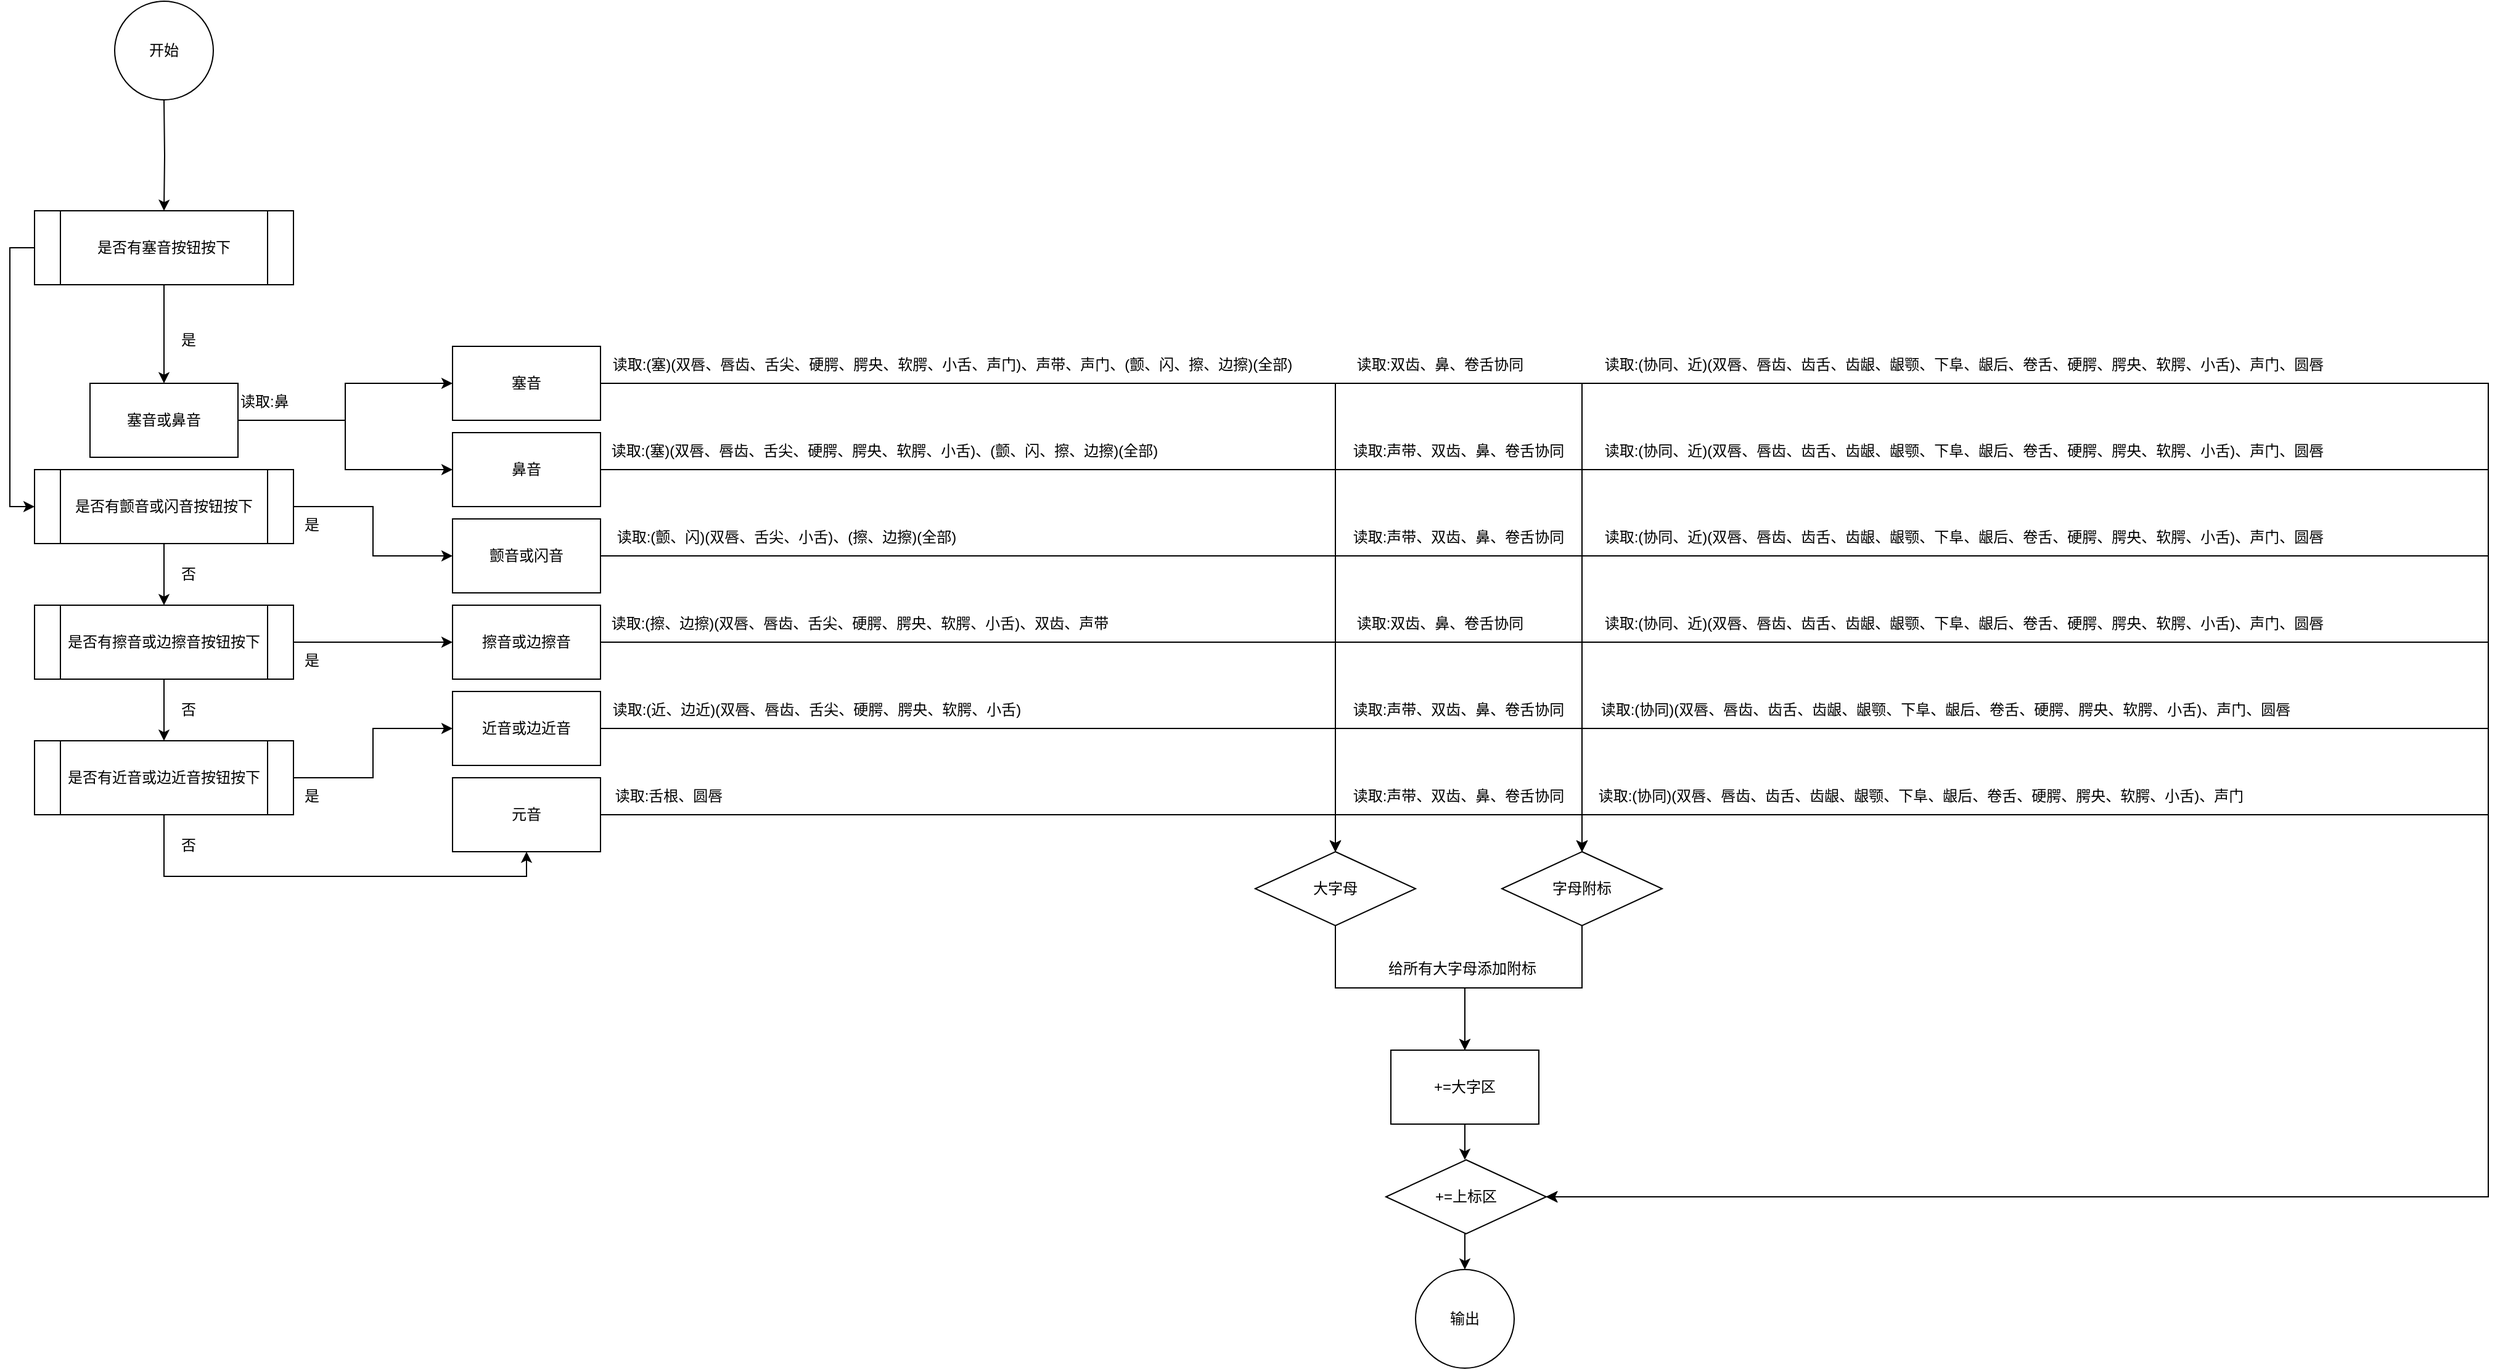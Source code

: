 <mxfile version="21.4.0" type="device">
  <diagram name="第 1 页" id="dW_qAMnmZyA69UdlCSs_">
    <mxGraphModel dx="1970" dy="737" grid="1" gridSize="10" guides="1" tooltips="1" connect="1" arrows="1" fold="1" page="1" pageScale="1" pageWidth="827" pageHeight="1169" math="0" shadow="0">
      <root>
        <mxCell id="0" />
        <mxCell id="1" parent="0" />
        <mxCell id="gxH0CPoFnwY82No3Lds_-3" value="输出" style="ellipse;whiteSpace=wrap;html=1;aspect=fixed;" parent="1" vertex="1">
          <mxGeometry x="600" y="1089" width="80" height="80" as="geometry" />
        </mxCell>
        <mxCell id="gxH0CPoFnwY82No3Lds_-5" style="edgeStyle=orthogonalEdgeStyle;rounded=0;orthogonalLoop=1;jettySize=auto;html=1;exitX=0.5;exitY=1;exitDx=0;exitDy=0;entryX=0.5;entryY=0;entryDx=0;entryDy=0;" parent="1" target="gxH0CPoFnwY82No3Lds_-3" edge="1">
          <mxGeometry relative="1" as="geometry">
            <mxPoint x="640" y="1060" as="sourcePoint" />
          </mxGeometry>
        </mxCell>
        <mxCell id="gxH0CPoFnwY82No3Lds_-8" style="edgeStyle=orthogonalEdgeStyle;rounded=0;orthogonalLoop=1;jettySize=auto;html=1;exitX=0.5;exitY=1;exitDx=0;exitDy=0;" parent="1" source="gxH0CPoFnwY82No3Lds_-9" edge="1">
          <mxGeometry relative="1" as="geometry">
            <mxPoint x="640" y="1000" as="targetPoint" />
          </mxGeometry>
        </mxCell>
        <mxCell id="gxH0CPoFnwY82No3Lds_-9" value="+=大字区" style="rounded=0;whiteSpace=wrap;html=1;" parent="1" vertex="1">
          <mxGeometry x="580" y="911" width="120" height="60" as="geometry" />
        </mxCell>
        <mxCell id="gxH0CPoFnwY82No3Lds_-13" value="+=上标区" style="rhombus;whiteSpace=wrap;html=1;" parent="1" vertex="1">
          <mxGeometry x="576" y="1000" width="130" height="60" as="geometry" />
        </mxCell>
        <mxCell id="gxH0CPoFnwY82No3Lds_-17" style="edgeStyle=orthogonalEdgeStyle;rounded=0;orthogonalLoop=1;jettySize=auto;html=1;exitX=0.5;exitY=1;exitDx=0;exitDy=0;" parent="1" source="gxH0CPoFnwY82No3Lds_-15" target="gxH0CPoFnwY82No3Lds_-9" edge="1">
          <mxGeometry relative="1" as="geometry" />
        </mxCell>
        <mxCell id="gxH0CPoFnwY82No3Lds_-15" value="大字母" style="rhombus;whiteSpace=wrap;html=1;" parent="1" vertex="1">
          <mxGeometry x="470" y="750" width="130" height="60" as="geometry" />
        </mxCell>
        <mxCell id="gxH0CPoFnwY82No3Lds_-18" style="edgeStyle=orthogonalEdgeStyle;rounded=0;orthogonalLoop=1;jettySize=auto;html=1;exitX=0.5;exitY=1;exitDx=0;exitDy=0;entryX=0.5;entryY=0;entryDx=0;entryDy=0;" parent="1" source="gxH0CPoFnwY82No3Lds_-16" target="gxH0CPoFnwY82No3Lds_-9" edge="1">
          <mxGeometry relative="1" as="geometry">
            <mxPoint x="410" y="910" as="targetPoint" />
          </mxGeometry>
        </mxCell>
        <mxCell id="gxH0CPoFnwY82No3Lds_-16" value="字母附标" style="rhombus;whiteSpace=wrap;html=1;" parent="1" vertex="1">
          <mxGeometry x="670" y="750" width="130" height="60" as="geometry" />
        </mxCell>
        <mxCell id="gxH0CPoFnwY82No3Lds_-19" value="给所有大字母添加附标" style="text;html=1;strokeColor=none;fillColor=none;align=center;verticalAlign=middle;whiteSpace=wrap;rounded=0;" parent="1" vertex="1">
          <mxGeometry x="540" y="830" width="196" height="30" as="geometry" />
        </mxCell>
        <mxCell id="gxH0CPoFnwY82No3Lds_-79" style="edgeStyle=orthogonalEdgeStyle;rounded=0;orthogonalLoop=1;jettySize=auto;html=1;exitX=1;exitY=0.5;exitDx=0;exitDy=0;entryX=0.5;entryY=0;entryDx=0;entryDy=0;" parent="1" source="gxH0CPoFnwY82No3Lds_-20" target="gxH0CPoFnwY82No3Lds_-15" edge="1">
          <mxGeometry relative="1" as="geometry" />
        </mxCell>
        <mxCell id="gxH0CPoFnwY82No3Lds_-20" value="元音" style="rounded=0;whiteSpace=wrap;html=1;" parent="1" vertex="1">
          <mxGeometry x="-181" y="690" width="120" height="60" as="geometry" />
        </mxCell>
        <mxCell id="gxH0CPoFnwY82No3Lds_-74" style="edgeStyle=orthogonalEdgeStyle;rounded=0;orthogonalLoop=1;jettySize=auto;html=1;exitX=1;exitY=0.5;exitDx=0;exitDy=0;entryX=0.5;entryY=0;entryDx=0;entryDy=0;" parent="1" source="gxH0CPoFnwY82No3Lds_-22" target="gxH0CPoFnwY82No3Lds_-15" edge="1">
          <mxGeometry relative="1" as="geometry">
            <mxPoint x="450" y="710" as="targetPoint" />
          </mxGeometry>
        </mxCell>
        <mxCell id="gxH0CPoFnwY82No3Lds_-88" style="edgeStyle=orthogonalEdgeStyle;rounded=0;orthogonalLoop=1;jettySize=auto;html=1;exitX=1;exitY=0.5;exitDx=0;exitDy=0;entryX=0.5;entryY=0;entryDx=0;entryDy=0;" parent="1" source="gxH0CPoFnwY82No3Lds_-22" target="gxH0CPoFnwY82No3Lds_-16" edge="1">
          <mxGeometry relative="1" as="geometry" />
        </mxCell>
        <mxCell id="gxH0CPoFnwY82No3Lds_-97" style="edgeStyle=orthogonalEdgeStyle;rounded=0;orthogonalLoop=1;jettySize=auto;html=1;exitX=1;exitY=0.5;exitDx=0;exitDy=0;entryX=1;entryY=0.5;entryDx=0;entryDy=0;" parent="1" source="gxH0CPoFnwY82No3Lds_-22" target="gxH0CPoFnwY82No3Lds_-13" edge="1">
          <mxGeometry relative="1" as="geometry">
            <Array as="points">
              <mxPoint x="1470" y="650" />
              <mxPoint x="1470" y="1030" />
            </Array>
          </mxGeometry>
        </mxCell>
        <mxCell id="gxH0CPoFnwY82No3Lds_-22" value="近音或边近音" style="rounded=0;whiteSpace=wrap;html=1;" parent="1" vertex="1">
          <mxGeometry x="-181" y="620" width="120" height="60" as="geometry" />
        </mxCell>
        <mxCell id="gxH0CPoFnwY82No3Lds_-72" style="edgeStyle=orthogonalEdgeStyle;rounded=0;orthogonalLoop=1;jettySize=auto;html=1;exitX=1;exitY=0.5;exitDx=0;exitDy=0;entryX=0.5;entryY=0;entryDx=0;entryDy=0;" parent="1" source="gxH0CPoFnwY82No3Lds_-23" target="gxH0CPoFnwY82No3Lds_-15" edge="1">
          <mxGeometry relative="1" as="geometry" />
        </mxCell>
        <mxCell id="gxH0CPoFnwY82No3Lds_-96" style="edgeStyle=orthogonalEdgeStyle;rounded=0;orthogonalLoop=1;jettySize=auto;html=1;exitX=1;exitY=0.5;exitDx=0;exitDy=0;entryX=1;entryY=0.5;entryDx=0;entryDy=0;" parent="1" source="gxH0CPoFnwY82No3Lds_-23" target="gxH0CPoFnwY82No3Lds_-13" edge="1">
          <mxGeometry relative="1" as="geometry">
            <Array as="points">
              <mxPoint x="1470" y="580" />
              <mxPoint x="1470" y="1030" />
            </Array>
          </mxGeometry>
        </mxCell>
        <mxCell id="gxH0CPoFnwY82No3Lds_-23" value="擦音或边擦音" style="rounded=0;whiteSpace=wrap;html=1;" parent="1" vertex="1">
          <mxGeometry x="-181" y="550" width="120" height="60" as="geometry" />
        </mxCell>
        <mxCell id="gxH0CPoFnwY82No3Lds_-44" style="edgeStyle=orthogonalEdgeStyle;rounded=0;orthogonalLoop=1;jettySize=auto;html=1;exitX=1;exitY=0.5;exitDx=0;exitDy=0;entryX=0.5;entryY=0;entryDx=0;entryDy=0;" parent="1" source="gxH0CPoFnwY82No3Lds_-24" target="gxH0CPoFnwY82No3Lds_-15" edge="1">
          <mxGeometry relative="1" as="geometry" />
        </mxCell>
        <mxCell id="gxH0CPoFnwY82No3Lds_-24" value="颤音或闪音" style="rounded=0;whiteSpace=wrap;html=1;" parent="1" vertex="1">
          <mxGeometry x="-181" y="480" width="120" height="60" as="geometry" />
        </mxCell>
        <mxCell id="gxH0CPoFnwY82No3Lds_-40" style="edgeStyle=orthogonalEdgeStyle;rounded=0;orthogonalLoop=1;jettySize=auto;html=1;exitX=1;exitY=0.5;exitDx=0;exitDy=0;entryX=0.5;entryY=0;entryDx=0;entryDy=0;" parent="1" source="gxH0CPoFnwY82No3Lds_-25" target="gxH0CPoFnwY82No3Lds_-15" edge="1">
          <mxGeometry relative="1" as="geometry">
            <mxPoint x="250" y="700" as="targetPoint" />
          </mxGeometry>
        </mxCell>
        <mxCell id="gxH0CPoFnwY82No3Lds_-25" value="鼻音" style="rounded=0;whiteSpace=wrap;html=1;" parent="1" vertex="1">
          <mxGeometry x="-181" y="410" width="120" height="60" as="geometry" />
        </mxCell>
        <mxCell id="gxH0CPoFnwY82No3Lds_-37" style="edgeStyle=orthogonalEdgeStyle;rounded=0;orthogonalLoop=1;jettySize=auto;html=1;exitX=1;exitY=0.5;exitDx=0;exitDy=0;entryX=0.5;entryY=0;entryDx=0;entryDy=0;" parent="1" source="gxH0CPoFnwY82No3Lds_-28" target="gxH0CPoFnwY82No3Lds_-15" edge="1">
          <mxGeometry relative="1" as="geometry">
            <mxPoint x="193" y="750" as="targetPoint" />
          </mxGeometry>
        </mxCell>
        <mxCell id="gxH0CPoFnwY82No3Lds_-28" value="塞音" style="rounded=0;whiteSpace=wrap;html=1;" parent="1" vertex="1">
          <mxGeometry x="-181" y="340" width="120" height="60" as="geometry" />
        </mxCell>
        <mxCell id="gxH0CPoFnwY82No3Lds_-30" style="edgeStyle=orthogonalEdgeStyle;rounded=0;orthogonalLoop=1;jettySize=auto;html=1;exitX=1;exitY=0.5;exitDx=0;exitDy=0;entryX=0;entryY=0.5;entryDx=0;entryDy=0;" parent="1" source="gxH0CPoFnwY82No3Lds_-29" target="gxH0CPoFnwY82No3Lds_-28" edge="1">
          <mxGeometry relative="1" as="geometry" />
        </mxCell>
        <mxCell id="gxH0CPoFnwY82No3Lds_-31" style="edgeStyle=orthogonalEdgeStyle;rounded=0;orthogonalLoop=1;jettySize=auto;html=1;exitX=1;exitY=0.5;exitDx=0;exitDy=0;entryX=0;entryY=0.5;entryDx=0;entryDy=0;" parent="1" source="gxH0CPoFnwY82No3Lds_-29" target="gxH0CPoFnwY82No3Lds_-25" edge="1">
          <mxGeometry relative="1" as="geometry" />
        </mxCell>
        <mxCell id="gxH0CPoFnwY82No3Lds_-29" value="塞音或鼻音" style="rounded=0;whiteSpace=wrap;html=1;" parent="1" vertex="1">
          <mxGeometry x="-475" y="370" width="120" height="60" as="geometry" />
        </mxCell>
        <mxCell id="gxH0CPoFnwY82No3Lds_-32" value="读取:鼻" style="text;html=1;strokeColor=none;fillColor=none;align=left;verticalAlign=middle;rounded=0;" parent="1" vertex="1">
          <mxGeometry x="-355" y="370" width="50" height="30" as="geometry" />
        </mxCell>
        <mxCell id="gxH0CPoFnwY82No3Lds_-35" style="edgeStyle=orthogonalEdgeStyle;rounded=0;orthogonalLoop=1;jettySize=auto;html=1;exitX=0.5;exitY=1;exitDx=0;exitDy=0;entryX=0.5;entryY=0;entryDx=0;entryDy=0;" parent="1" source="gxH0CPoFnwY82No3Lds_-34" target="gxH0CPoFnwY82No3Lds_-29" edge="1">
          <mxGeometry relative="1" as="geometry" />
        </mxCell>
        <mxCell id="gxH0CPoFnwY82No3Lds_-55" style="edgeStyle=orthogonalEdgeStyle;rounded=0;orthogonalLoop=1;jettySize=auto;html=1;exitX=0;exitY=0.5;exitDx=0;exitDy=0;entryX=0;entryY=0.5;entryDx=0;entryDy=0;" parent="1" source="gxH0CPoFnwY82No3Lds_-34" target="gxH0CPoFnwY82No3Lds_-54" edge="1">
          <mxGeometry relative="1" as="geometry" />
        </mxCell>
        <mxCell id="gxH0CPoFnwY82No3Lds_-34" value="是否有塞音按钮按下" style="shape=process;whiteSpace=wrap;html=1;backgroundOutline=1;" parent="1" vertex="1">
          <mxGeometry x="-520" y="230" width="210" height="60" as="geometry" />
        </mxCell>
        <mxCell id="gxH0CPoFnwY82No3Lds_-84" style="edgeStyle=orthogonalEdgeStyle;rounded=0;orthogonalLoop=1;jettySize=auto;html=1;exitX=0;exitY=1;exitDx=0;exitDy=0;entryX=0.5;entryY=0;entryDx=0;entryDy=0;" parent="1" source="gxH0CPoFnwY82No3Lds_-41" target="gxH0CPoFnwY82No3Lds_-16" edge="1">
          <mxGeometry relative="1" as="geometry">
            <Array as="points">
              <mxPoint x="735" y="370" />
            </Array>
          </mxGeometry>
        </mxCell>
        <mxCell id="gxH0CPoFnwY82No3Lds_-93" style="edgeStyle=orthogonalEdgeStyle;rounded=0;orthogonalLoop=1;jettySize=auto;html=1;exitX=0;exitY=1;exitDx=0;exitDy=0;entryX=1;entryY=0.5;entryDx=0;entryDy=0;" parent="1" source="gxH0CPoFnwY82No3Lds_-41" target="gxH0CPoFnwY82No3Lds_-13" edge="1">
          <mxGeometry relative="1" as="geometry">
            <Array as="points">
              <mxPoint x="1470" y="370" />
              <mxPoint x="1470" y="1030" />
            </Array>
          </mxGeometry>
        </mxCell>
        <mxCell id="gxH0CPoFnwY82No3Lds_-41" value="读取:(塞)(双唇、唇齿、舌尖、硬腭、腭央、软腭、小舌、声门)、声带、声门、(颤、闪、擦、边擦)(全部)" style="text;html=1;strokeColor=none;fillColor=none;align=center;verticalAlign=middle;whiteSpace=wrap;rounded=0;" parent="1" vertex="1">
          <mxGeometry x="-61" y="340" width="571" height="30" as="geometry" />
        </mxCell>
        <mxCell id="gxH0CPoFnwY82No3Lds_-85" style="edgeStyle=orthogonalEdgeStyle;rounded=0;orthogonalLoop=1;jettySize=auto;html=1;exitX=0;exitY=1;exitDx=0;exitDy=0;entryX=0.5;entryY=0;entryDx=0;entryDy=0;" parent="1" source="gxH0CPoFnwY82No3Lds_-42" target="gxH0CPoFnwY82No3Lds_-16" edge="1">
          <mxGeometry relative="1" as="geometry">
            <mxPoint x="750" y="680" as="targetPoint" />
            <Array as="points">
              <mxPoint x="735" y="440" />
            </Array>
          </mxGeometry>
        </mxCell>
        <mxCell id="gxH0CPoFnwY82No3Lds_-94" style="edgeStyle=orthogonalEdgeStyle;rounded=0;orthogonalLoop=1;jettySize=auto;html=1;exitX=0;exitY=1;exitDx=0;exitDy=0;entryX=1;entryY=0.5;entryDx=0;entryDy=0;" parent="1" source="gxH0CPoFnwY82No3Lds_-42" target="gxH0CPoFnwY82No3Lds_-13" edge="1">
          <mxGeometry relative="1" as="geometry">
            <Array as="points">
              <mxPoint x="1470" y="440" />
              <mxPoint x="1470" y="1030" />
            </Array>
          </mxGeometry>
        </mxCell>
        <mxCell id="gxH0CPoFnwY82No3Lds_-42" value="读取:(塞)(双唇、唇齿、舌尖、硬腭、腭央、软腭、小舌)、(颤、闪、擦、边擦)(全部)" style="text;html=1;strokeColor=none;fillColor=none;align=center;verticalAlign=middle;whiteSpace=wrap;rounded=0;" parent="1" vertex="1">
          <mxGeometry x="-61" y="410" width="461" height="30" as="geometry" />
        </mxCell>
        <mxCell id="gxH0CPoFnwY82No3Lds_-49" style="edgeStyle=orthogonalEdgeStyle;rounded=0;orthogonalLoop=1;jettySize=auto;html=1;exitX=0.5;exitY=1;exitDx=0;exitDy=0;entryX=0.5;entryY=0;entryDx=0;entryDy=0;" parent="1" target="gxH0CPoFnwY82No3Lds_-34" edge="1">
          <mxGeometry relative="1" as="geometry">
            <mxPoint x="-415" y="140" as="sourcePoint" />
          </mxGeometry>
        </mxCell>
        <mxCell id="gxH0CPoFnwY82No3Lds_-53" value="是" style="text;html=1;strokeColor=none;fillColor=none;align=center;verticalAlign=middle;whiteSpace=wrap;rounded=0;" parent="1" vertex="1">
          <mxGeometry x="-410" y="320" width="30" height="30" as="geometry" />
        </mxCell>
        <mxCell id="gxH0CPoFnwY82No3Lds_-56" style="edgeStyle=orthogonalEdgeStyle;rounded=0;orthogonalLoop=1;jettySize=auto;html=1;exitX=1;exitY=0.5;exitDx=0;exitDy=0;entryX=0;entryY=0.5;entryDx=0;entryDy=0;" parent="1" source="gxH0CPoFnwY82No3Lds_-54" target="gxH0CPoFnwY82No3Lds_-24" edge="1">
          <mxGeometry relative="1" as="geometry" />
        </mxCell>
        <mxCell id="gxH0CPoFnwY82No3Lds_-59" style="edgeStyle=orthogonalEdgeStyle;rounded=0;orthogonalLoop=1;jettySize=auto;html=1;exitX=0.5;exitY=1;exitDx=0;exitDy=0;entryX=0.5;entryY=0;entryDx=0;entryDy=0;" parent="1" source="gxH0CPoFnwY82No3Lds_-54" target="gxH0CPoFnwY82No3Lds_-58" edge="1">
          <mxGeometry relative="1" as="geometry" />
        </mxCell>
        <mxCell id="gxH0CPoFnwY82No3Lds_-54" value="是否有颤音或闪音按钮按下" style="shape=process;whiteSpace=wrap;html=1;backgroundOutline=1;" parent="1" vertex="1">
          <mxGeometry x="-520" y="440" width="210" height="60" as="geometry" />
        </mxCell>
        <mxCell id="gxH0CPoFnwY82No3Lds_-57" value="是" style="text;html=1;strokeColor=none;fillColor=none;align=center;verticalAlign=middle;whiteSpace=wrap;rounded=0;" parent="1" vertex="1">
          <mxGeometry x="-310" y="470" width="30" height="30" as="geometry" />
        </mxCell>
        <mxCell id="gxH0CPoFnwY82No3Lds_-61" style="edgeStyle=orthogonalEdgeStyle;rounded=0;orthogonalLoop=1;jettySize=auto;html=1;exitX=1;exitY=0.5;exitDx=0;exitDy=0;entryX=0;entryY=0.5;entryDx=0;entryDy=0;" parent="1" source="gxH0CPoFnwY82No3Lds_-58" target="gxH0CPoFnwY82No3Lds_-23" edge="1">
          <mxGeometry relative="1" as="geometry" />
        </mxCell>
        <mxCell id="gxH0CPoFnwY82No3Lds_-58" value="是否有擦音或边擦音按钮按下" style="shape=process;whiteSpace=wrap;html=1;backgroundOutline=1;" parent="1" vertex="1">
          <mxGeometry x="-520" y="550" width="210" height="60" as="geometry" />
        </mxCell>
        <mxCell id="gxH0CPoFnwY82No3Lds_-60" value="否" style="text;html=1;strokeColor=none;fillColor=none;align=center;verticalAlign=middle;whiteSpace=wrap;rounded=0;" parent="1" vertex="1">
          <mxGeometry x="-410" y="510" width="30" height="30" as="geometry" />
        </mxCell>
        <mxCell id="gxH0CPoFnwY82No3Lds_-62" style="edgeStyle=orthogonalEdgeStyle;rounded=0;orthogonalLoop=1;jettySize=auto;html=1;exitX=0.5;exitY=1;exitDx=0;exitDy=0;entryX=0.5;entryY=0;entryDx=0;entryDy=0;" parent="1" source="gxH0CPoFnwY82No3Lds_-58" target="gxH0CPoFnwY82No3Lds_-63" edge="1">
          <mxGeometry relative="1" as="geometry">
            <mxPoint x="-415" y="610" as="sourcePoint" />
          </mxGeometry>
        </mxCell>
        <mxCell id="gxH0CPoFnwY82No3Lds_-65" style="edgeStyle=orthogonalEdgeStyle;rounded=0;orthogonalLoop=1;jettySize=auto;html=1;exitX=1;exitY=0.5;exitDx=0;exitDy=0;entryX=0;entryY=0.5;entryDx=0;entryDy=0;" parent="1" source="gxH0CPoFnwY82No3Lds_-63" target="gxH0CPoFnwY82No3Lds_-22" edge="1">
          <mxGeometry relative="1" as="geometry" />
        </mxCell>
        <mxCell id="gxH0CPoFnwY82No3Lds_-69" style="edgeStyle=orthogonalEdgeStyle;rounded=0;orthogonalLoop=1;jettySize=auto;html=1;exitX=0.5;exitY=1;exitDx=0;exitDy=0;entryX=0.5;entryY=1;entryDx=0;entryDy=0;" parent="1" source="gxH0CPoFnwY82No3Lds_-63" target="gxH0CPoFnwY82No3Lds_-20" edge="1">
          <mxGeometry relative="1" as="geometry" />
        </mxCell>
        <mxCell id="gxH0CPoFnwY82No3Lds_-63" value="是否有近音或边近音按钮按下" style="shape=process;whiteSpace=wrap;html=1;backgroundOutline=1;" parent="1" vertex="1">
          <mxGeometry x="-520" y="660" width="210" height="60" as="geometry" />
        </mxCell>
        <mxCell id="gxH0CPoFnwY82No3Lds_-64" value="否" style="text;html=1;strokeColor=none;fillColor=none;align=center;verticalAlign=middle;whiteSpace=wrap;rounded=0;" parent="1" vertex="1">
          <mxGeometry x="-410" y="620" width="30" height="30" as="geometry" />
        </mxCell>
        <mxCell id="gxH0CPoFnwY82No3Lds_-66" value="是" style="text;html=1;strokeColor=none;fillColor=none;align=center;verticalAlign=middle;whiteSpace=wrap;rounded=0;" parent="1" vertex="1">
          <mxGeometry x="-310" y="580" width="30" height="30" as="geometry" />
        </mxCell>
        <mxCell id="gxH0CPoFnwY82No3Lds_-67" value="是" style="text;html=1;strokeColor=none;fillColor=none;align=center;verticalAlign=middle;whiteSpace=wrap;rounded=0;" parent="1" vertex="1">
          <mxGeometry x="-310" y="690" width="30" height="30" as="geometry" />
        </mxCell>
        <mxCell id="gxH0CPoFnwY82No3Lds_-70" value="否" style="text;html=1;strokeColor=none;fillColor=none;align=center;verticalAlign=middle;whiteSpace=wrap;rounded=0;" parent="1" vertex="1">
          <mxGeometry x="-410" y="730" width="30" height="30" as="geometry" />
        </mxCell>
        <mxCell id="gxH0CPoFnwY82No3Lds_-86" style="edgeStyle=orthogonalEdgeStyle;rounded=0;orthogonalLoop=1;jettySize=auto;html=1;exitX=0;exitY=1;exitDx=0;exitDy=0;entryX=0.5;entryY=0;entryDx=0;entryDy=0;" parent="1" source="gxH0CPoFnwY82No3Lds_-71" target="gxH0CPoFnwY82No3Lds_-16" edge="1">
          <mxGeometry relative="1" as="geometry">
            <Array as="points">
              <mxPoint x="735" y="510" />
            </Array>
          </mxGeometry>
        </mxCell>
        <mxCell id="gxH0CPoFnwY82No3Lds_-95" style="edgeStyle=orthogonalEdgeStyle;rounded=0;orthogonalLoop=1;jettySize=auto;html=1;exitX=0;exitY=1;exitDx=0;exitDy=0;entryX=1;entryY=0.5;entryDx=0;entryDy=0;" parent="1" source="gxH0CPoFnwY82No3Lds_-71" edge="1" target="gxH0CPoFnwY82No3Lds_-13">
          <mxGeometry relative="1" as="geometry">
            <mxPoint x="520" y="1060" as="targetPoint" />
            <Array as="points">
              <mxPoint x="1470" y="510" />
              <mxPoint x="1470" y="1030" />
            </Array>
          </mxGeometry>
        </mxCell>
        <mxCell id="gxH0CPoFnwY82No3Lds_-71" value="读取:(颤、闪)(双唇、舌尖、小舌)、(擦、边擦)(全部)" style="text;html=1;strokeColor=none;fillColor=none;align=center;verticalAlign=middle;whiteSpace=wrap;rounded=0;" parent="1" vertex="1">
          <mxGeometry x="-60" y="480" width="300" height="30" as="geometry" />
        </mxCell>
        <mxCell id="gxH0CPoFnwY82No3Lds_-87" style="edgeStyle=orthogonalEdgeStyle;rounded=0;orthogonalLoop=1;jettySize=auto;html=1;exitX=0;exitY=1;exitDx=0;exitDy=0;entryX=0.5;entryY=0;entryDx=0;entryDy=0;" parent="1" source="gxH0CPoFnwY82No3Lds_-73" target="gxH0CPoFnwY82No3Lds_-16" edge="1">
          <mxGeometry relative="1" as="geometry">
            <Array as="points">
              <mxPoint x="735" y="580" />
            </Array>
          </mxGeometry>
        </mxCell>
        <mxCell id="gxH0CPoFnwY82No3Lds_-73" value="读取:(擦、边擦)(双唇、唇齿、舌尖、硬腭、腭央、软腭、小舌)、双齿、声带" style="text;html=1;strokeColor=none;fillColor=none;align=center;verticalAlign=middle;whiteSpace=wrap;rounded=0;" parent="1" vertex="1">
          <mxGeometry x="-61" y="550" width="421" height="30" as="geometry" />
        </mxCell>
        <mxCell id="gxH0CPoFnwY82No3Lds_-75" value="读取:(近、边近)(双唇、唇齿、舌尖、硬腭、腭央、软腭、小舌)" style="text;html=1;strokeColor=none;fillColor=none;align=center;verticalAlign=middle;whiteSpace=wrap;rounded=0;" parent="1" vertex="1">
          <mxGeometry x="-61" y="620" width="351" height="30" as="geometry" />
        </mxCell>
        <mxCell id="gxH0CPoFnwY82No3Lds_-90" style="edgeStyle=orthogonalEdgeStyle;rounded=0;orthogonalLoop=1;jettySize=auto;html=1;exitX=0;exitY=1;exitDx=0;exitDy=0;entryX=0.5;entryY=0;entryDx=0;entryDy=0;" parent="1" source="gxH0CPoFnwY82No3Lds_-80" target="gxH0CPoFnwY82No3Lds_-16" edge="1">
          <mxGeometry relative="1" as="geometry">
            <Array as="points">
              <mxPoint x="735" y="720" />
            </Array>
          </mxGeometry>
        </mxCell>
        <mxCell id="gxH0CPoFnwY82No3Lds_-98" style="edgeStyle=orthogonalEdgeStyle;rounded=0;orthogonalLoop=1;jettySize=auto;html=1;exitX=0;exitY=1;exitDx=0;exitDy=0;entryX=1;entryY=0.5;entryDx=0;entryDy=0;" parent="1" source="gxH0CPoFnwY82No3Lds_-80" target="gxH0CPoFnwY82No3Lds_-13" edge="1">
          <mxGeometry relative="1" as="geometry">
            <Array as="points">
              <mxPoint x="1470" y="720" />
              <mxPoint x="1470" y="1030" />
            </Array>
          </mxGeometry>
        </mxCell>
        <mxCell id="gxH0CPoFnwY82No3Lds_-80" value="读取:舌根、圆唇" style="text;html=1;strokeColor=none;fillColor=none;align=center;verticalAlign=middle;whiteSpace=wrap;rounded=0;" parent="1" vertex="1">
          <mxGeometry x="-61" y="690" width="111" height="30" as="geometry" />
        </mxCell>
        <mxCell id="PkPIDo-xZ1YkJjo71wUa-1" value="开始" style="ellipse;whiteSpace=wrap;html=1;aspect=fixed;" vertex="1" parent="1">
          <mxGeometry x="-455" y="60" width="80" height="80" as="geometry" />
        </mxCell>
        <mxCell id="PkPIDo-xZ1YkJjo71wUa-2" value="读取:声带、双齿、鼻、卷舌协同" style="text;html=1;strokeColor=none;fillColor=none;align=center;verticalAlign=middle;whiteSpace=wrap;rounded=0;" vertex="1" parent="1">
          <mxGeometry x="540" y="690" width="190" height="30" as="geometry" />
        </mxCell>
        <mxCell id="PkPIDo-xZ1YkJjo71wUa-3" value="读取:(协同)(双唇、唇齿、齿舌、齿龈、龈颚、下阜、龈后、卷舌、硬腭、腭央、软腭、小舌)、声门" style="text;html=1;strokeColor=none;fillColor=none;align=center;verticalAlign=middle;whiteSpace=wrap;rounded=0;" vertex="1" parent="1">
          <mxGeometry x="740" y="690" width="540" height="30" as="geometry" />
        </mxCell>
        <mxCell id="PkPIDo-xZ1YkJjo71wUa-4" value="读取:声带、双齿、鼻、卷舌协同" style="text;html=1;strokeColor=none;fillColor=none;align=center;verticalAlign=middle;whiteSpace=wrap;rounded=0;" vertex="1" parent="1">
          <mxGeometry x="540" y="620" width="190" height="30" as="geometry" />
        </mxCell>
        <mxCell id="PkPIDo-xZ1YkJjo71wUa-5" value="读取:(协同)(双唇、唇齿、齿舌、齿龈、龈颚、下阜、龈后、卷舌、硬腭、腭央、软腭、小舌)、声门、圆唇" style="text;html=1;strokeColor=none;fillColor=none;align=center;verticalAlign=middle;whiteSpace=wrap;rounded=0;" vertex="1" parent="1">
          <mxGeometry x="740" y="620" width="580" height="30" as="geometry" />
        </mxCell>
        <mxCell id="PkPIDo-xZ1YkJjo71wUa-6" value="读取:双齿、鼻、卷舌协同" style="text;html=1;strokeColor=none;fillColor=none;align=center;verticalAlign=middle;whiteSpace=wrap;rounded=0;" vertex="1" parent="1">
          <mxGeometry x="540" y="550" width="160" height="30" as="geometry" />
        </mxCell>
        <mxCell id="PkPIDo-xZ1YkJjo71wUa-7" value="读取:(协同、近)(双唇、唇齿、齿舌、齿龈、龈颚、下阜、龈后、卷舌、硬腭、腭央、软腭、小舌)、声门、圆唇" style="text;html=1;strokeColor=none;fillColor=none;align=center;verticalAlign=middle;whiteSpace=wrap;rounded=0;" vertex="1" parent="1">
          <mxGeometry x="740" y="550" width="610" height="30" as="geometry" />
        </mxCell>
        <mxCell id="PkPIDo-xZ1YkJjo71wUa-8" value="读取:声带、双齿、鼻、卷舌协同" style="text;html=1;strokeColor=none;fillColor=none;align=center;verticalAlign=middle;whiteSpace=wrap;rounded=0;" vertex="1" parent="1">
          <mxGeometry x="540" y="480" width="190" height="30" as="geometry" />
        </mxCell>
        <mxCell id="PkPIDo-xZ1YkJjo71wUa-9" value="读取:(协同、近)(双唇、唇齿、齿舌、齿龈、龈颚、下阜、龈后、卷舌、硬腭、腭央、软腭、小舌)、声门、圆唇" style="text;html=1;strokeColor=none;fillColor=none;align=center;verticalAlign=middle;whiteSpace=wrap;rounded=0;" vertex="1" parent="1">
          <mxGeometry x="740" y="480" width="610" height="30" as="geometry" />
        </mxCell>
        <mxCell id="PkPIDo-xZ1YkJjo71wUa-11" value="读取:声带、双齿、鼻、卷舌协同" style="text;html=1;strokeColor=none;fillColor=none;align=center;verticalAlign=middle;whiteSpace=wrap;rounded=0;" vertex="1" parent="1">
          <mxGeometry x="540" y="410" width="190" height="30" as="geometry" />
        </mxCell>
        <mxCell id="PkPIDo-xZ1YkJjo71wUa-12" value="读取:(协同、近)(双唇、唇齿、齿舌、齿龈、龈颚、下阜、龈后、卷舌、硬腭、腭央、软腭、小舌)、声门、圆唇" style="text;html=1;strokeColor=none;fillColor=none;align=center;verticalAlign=middle;whiteSpace=wrap;rounded=0;" vertex="1" parent="1">
          <mxGeometry x="740" y="410" width="610" height="30" as="geometry" />
        </mxCell>
        <mxCell id="PkPIDo-xZ1YkJjo71wUa-14" value="读取:双齿、鼻、卷舌协同" style="text;html=1;strokeColor=none;fillColor=none;align=center;verticalAlign=middle;whiteSpace=wrap;rounded=0;" vertex="1" parent="1">
          <mxGeometry x="540" y="340" width="160" height="30" as="geometry" />
        </mxCell>
        <mxCell id="PkPIDo-xZ1YkJjo71wUa-15" value="读取:(协同、近)(双唇、唇齿、齿舌、齿龈、龈颚、下阜、龈后、卷舌、硬腭、腭央、软腭、小舌)、声门、圆唇" style="text;html=1;strokeColor=none;fillColor=none;align=center;verticalAlign=middle;whiteSpace=wrap;rounded=0;" vertex="1" parent="1">
          <mxGeometry x="740" y="340" width="610" height="30" as="geometry" />
        </mxCell>
      </root>
    </mxGraphModel>
  </diagram>
</mxfile>
